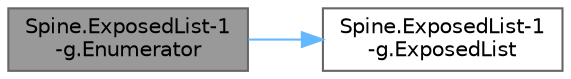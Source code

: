 digraph "Spine.ExposedList-1-g.Enumerator"
{
 // LATEX_PDF_SIZE
  bgcolor="transparent";
  edge [fontname=Helvetica,fontsize=10,labelfontname=Helvetica,labelfontsize=10];
  node [fontname=Helvetica,fontsize=10,shape=box,height=0.2,width=0.4];
  rankdir="LR";
  Node1 [id="Node000001",label="Spine.ExposedList-1\l-g.Enumerator",height=0.2,width=0.4,color="gray40", fillcolor="grey60", style="filled", fontcolor="black",tooltip=" "];
  Node1 -> Node2 [id="edge1_Node000001_Node000002",color="steelblue1",style="solid",tooltip=" "];
  Node2 [id="Node000002",label="Spine.ExposedList-1\l-g.ExposedList",height=0.2,width=0.4,color="grey40", fillcolor="white", style="filled",URL="$class_spine_1_1_exposed_list-1-g.html#ab8ce31918999084ca865fd6d34667c90",tooltip=" "];
}
